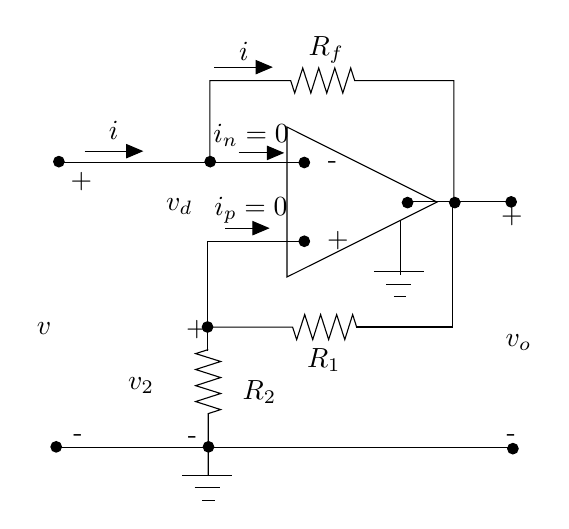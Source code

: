 \begin{tikzpicture}[y=-1cm]
\sf
\draw[black] (2.573,3.033) -- (2.573,1.993) -- (3.6,1.993) -- (3.651,2.151) -- (3.753,1.833) -- (3.856,2.151) -- (3.956,1.833) -- (4.058,2.151) -- (4.16,1.833) -- (4.262,2.151) -- (4.362,1.833) -- (4.413,1.993) -- (5.673,1.993) -- (5.673,3.522);
\draw[black] (2.556,5.124) -- (3.624,5.124) -- (3.676,5.282) -- (3.778,4.964) -- (3.88,5.282) -- (3.98,4.964) -- (4.082,5.282) -- (4.184,4.964) -- (4.287,5.282) -- (4.387,4.964) -- (4.438,5.124);
\draw[black] (2.553,7) -- (2.553,6.222) -- (2.711,6.171) -- (2.393,6.069) -- (2.711,5.967) -- (2.393,5.867) -- (2.711,5.764) -- (2.393,5.662) -- (2.711,5.56) -- (2.393,5.46) -- (2.553,5.409);
\filldraw[black] (3.773,3.033) circle (0.067cm);
\filldraw[black] (3.773,4.033) circle (0.067cm);
\filldraw[black] (5.084,3.542) circle (0.067cm);
\filldraw[black] (5.684,3.542) circle (0.067cm);
\filldraw[black] (2.578,3.022) circle (0.067cm);
\filldraw[black] (0.656,3.022) circle (0.067cm);
\filldraw[black] (6.4,3.533) circle (0.067cm);
\filldraw[black] (2.544,5.122) circle (0.067cm);
\filldraw[black] (6.422,6.667) circle (0.067cm);
\filldraw[black] (2.556,6.644) circle (0.067cm);
\filldraw[black] (0.622,6.644) circle (0.067cm);
\draw[black] (5.151,3.531) -- (6.407,3.531);
\draw[arrows=-triangle 45,black] (2.94,2.911) -- (3.518,2.911);
\draw[arrows=-triangle 45,black] (0.984,2.889) -- (1.729,2.889);
\draw[black] (4.989,4.456) -- (4.989,3.767);
\draw[black] (4.433,5.122) -- (5.656,5.122) -- (5.656,3.533);
\draw[arrows=-triangle 45,black] (2.767,3.867) -- (3.333,3.867);
\draw[arrows=-triangle 45,black] (2.629,1.822) -- (3.373,1.822);
\path (3.096,2.776) node[text=black,anchor=base] {$i_n=0$};
\path (4.051,1.678) node[text=black,anchor=base] {$R_f$};
\path (1.351,2.744) node[text=black,anchor=base] {$i$};
\path (0.684,5.22) node[text=black,anchor=base east] {$v$};
\path (6.207,5.364) node[text=black,anchor=base west] {$v_o$};
\path (2.867,6.044) node[text=black,anchor=base west] {$R_2$};
\path (4.022,5.633) node[text=black,anchor=base] {$R_1$};
\path (3.096,3.709) node[text=black,anchor=base] {$i_p=0$};
\path (2.478,3.644) node[text=black,anchor=base east] {$v_d$};
\path (1.989,5.911) node[text=black,anchor=base east] {$v_2$};
\path (3.007,1.733) node[text=black,anchor=base] {$i$};
\draw[black] (0.618,6.656) -- (1.251,6.656) -- (2.496,6.656) -- (6.484,6.656);
\draw (4.656,4.422) -- (5.289,4.422);
\draw (4.813,4.582) -- (5.131,4.582);
\draw (4.909,4.74) -- (5.067,4.74);
\draw (2.222,7.004) -- (2.856,7.004);
\draw (2.38,7.164) -- (2.698,7.164);
\draw (2.476,7.322) -- (2.633,7.322);
\draw (3.553,2.582) -- (5.458,3.536) -- (3.553,4.487) -- cycle;
\draw (0.656,3.033) -- (3.707,3.033);
\draw (2.544,5.422) -- (2.544,4.033) -- (3.162,4.033) -- (3.707,4.033);
\path (6.149,3.809) node[anchor=base west] {+};
\path (3.938,4.109) node[anchor=base west] {+};
\path (3.949,3.107) node[anchor=base west] {-};
\path (0.682,3.364) node[anchor=base west] {+};
\path (0.716,6.573) node[anchor=base west] {-};
\path (6.218,6.571) node[anchor=base west] {-};
\path (2.149,5.242) node[anchor=base west] {+};
\path (2.171,6.607) node[anchor=base west] {-};

\end{tikzpicture}%

%% Configure (x)emacs for this file ...
%% Local Variables:
%% mode: latex
%% End: